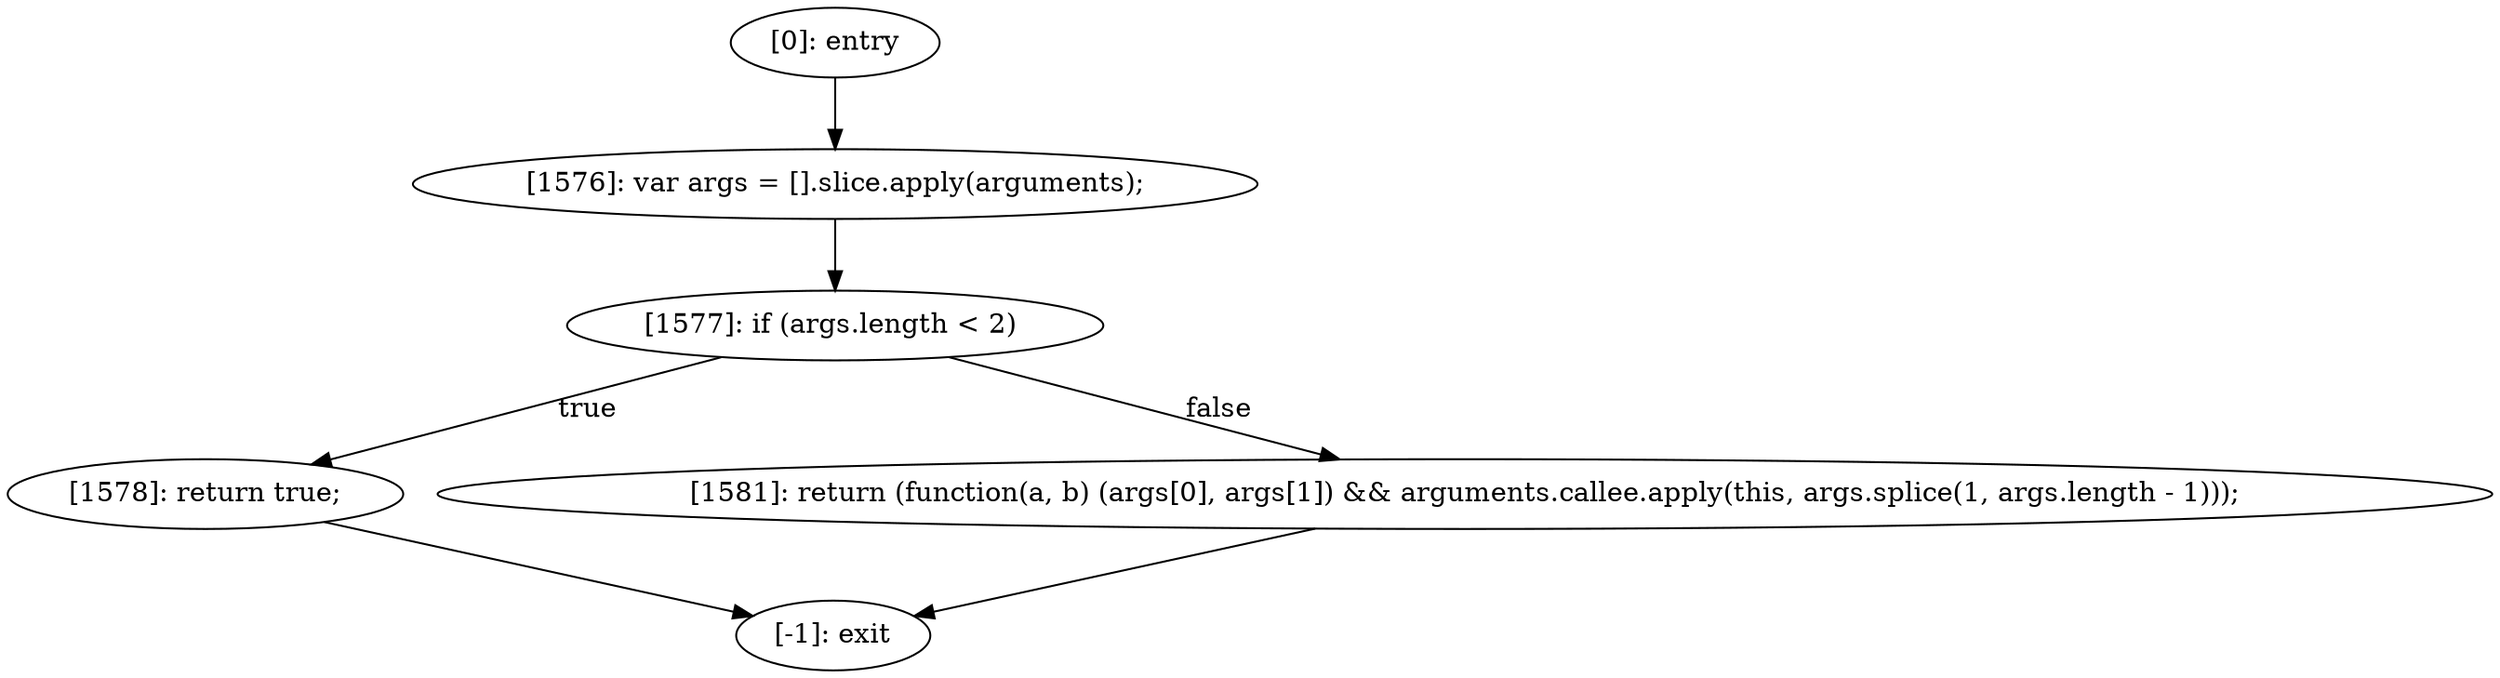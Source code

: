 digraph {
"0" [label="[1577]: if (args.length < 2) "] 
"1" [label="[1576]: var args = [].slice.apply(arguments);\n"] 
"2" [label="[1578]: return true;\n"] 
"3" [label="[1581]: return (function(a, b) (args[0], args[1]) && arguments.callee.apply(this, args.splice(1, args.length - 1)));\n"] 
"4" [label="[-1]: exit"] 
"5" [label="[0]: entry"] 
"0" -> "2" [label="true"] 
"0" -> "3" [label="false"] 
"1" -> "0" [label=""] 
"2" -> "4" [label=""] 
"3" -> "4" [label=""] 
"5" -> "1" [label=""] 
}
